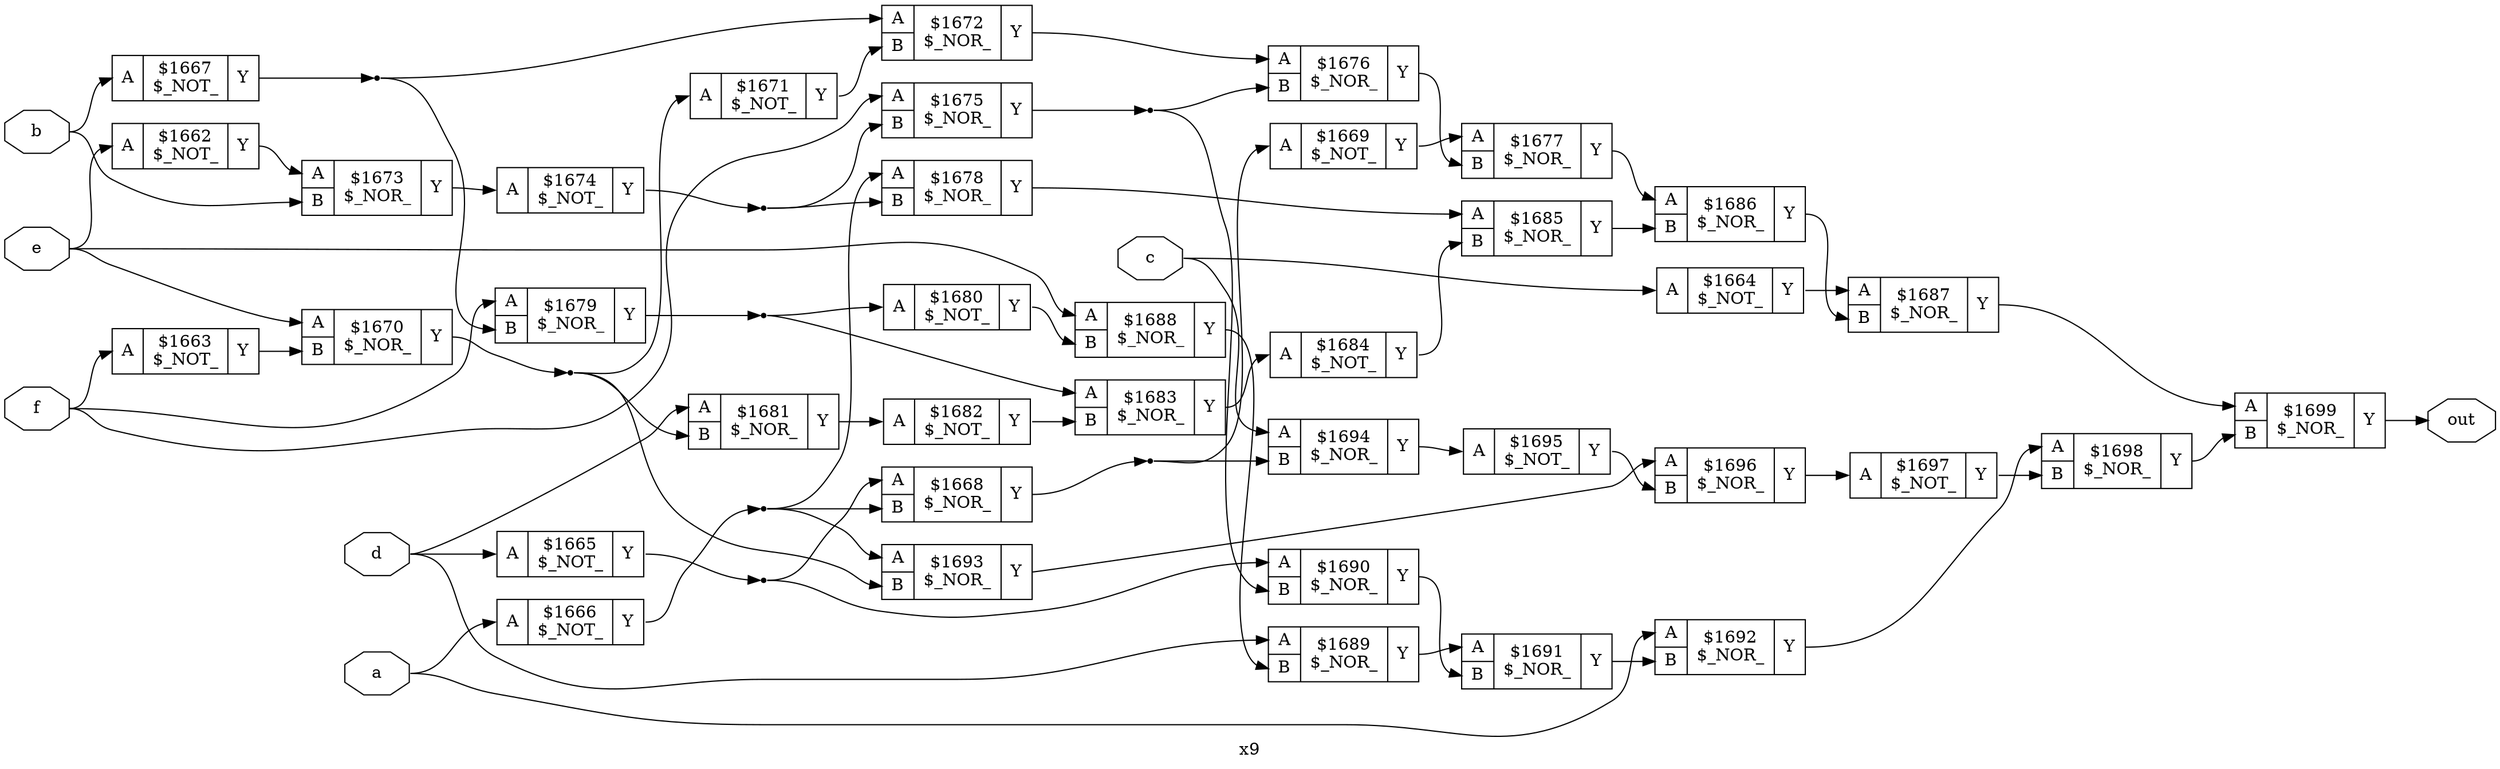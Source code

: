 digraph "x9" {
label="x9";
rankdir="LR";
remincross=true;
n38 [ shape=octagon, label="a", color="black", fontcolor="black" ];
n39 [ shape=octagon, label="b", color="black", fontcolor="black" ];
n40 [ shape=octagon, label="c", color="black", fontcolor="black" ];
n41 [ shape=octagon, label="d", color="black", fontcolor="black" ];
n42 [ shape=octagon, label="e", color="black", fontcolor="black" ];
n43 [ shape=octagon, label="f", color="black", fontcolor="black" ];
n44 [ shape=octagon, label="out", color="black", fontcolor="black" ];
c47 [ shape=record, label="{{<p45> A}|$1662\n$_NOT_|{<p46> Y}}" ];
c48 [ shape=record, label="{{<p45> A}|$1663\n$_NOT_|{<p46> Y}}" ];
c49 [ shape=record, label="{{<p45> A}|$1664\n$_NOT_|{<p46> Y}}" ];
c50 [ shape=record, label="{{<p45> A}|$1665\n$_NOT_|{<p46> Y}}" ];
c51 [ shape=record, label="{{<p45> A}|$1666\n$_NOT_|{<p46> Y}}" ];
c52 [ shape=record, label="{{<p45> A}|$1667\n$_NOT_|{<p46> Y}}" ];
c54 [ shape=record, label="{{<p45> A|<p53> B}|$1668\n$_NOR_|{<p46> Y}}" ];
c55 [ shape=record, label="{{<p45> A}|$1669\n$_NOT_|{<p46> Y}}" ];
c56 [ shape=record, label="{{<p45> A|<p53> B}|$1670\n$_NOR_|{<p46> Y}}" ];
c57 [ shape=record, label="{{<p45> A}|$1671\n$_NOT_|{<p46> Y}}" ];
c58 [ shape=record, label="{{<p45> A|<p53> B}|$1672\n$_NOR_|{<p46> Y}}" ];
c59 [ shape=record, label="{{<p45> A|<p53> B}|$1673\n$_NOR_|{<p46> Y}}" ];
c60 [ shape=record, label="{{<p45> A}|$1674\n$_NOT_|{<p46> Y}}" ];
c61 [ shape=record, label="{{<p45> A|<p53> B}|$1675\n$_NOR_|{<p46> Y}}" ];
c62 [ shape=record, label="{{<p45> A|<p53> B}|$1676\n$_NOR_|{<p46> Y}}" ];
c63 [ shape=record, label="{{<p45> A|<p53> B}|$1677\n$_NOR_|{<p46> Y}}" ];
c64 [ shape=record, label="{{<p45> A|<p53> B}|$1678\n$_NOR_|{<p46> Y}}" ];
c65 [ shape=record, label="{{<p45> A|<p53> B}|$1679\n$_NOR_|{<p46> Y}}" ];
c66 [ shape=record, label="{{<p45> A}|$1680\n$_NOT_|{<p46> Y}}" ];
c67 [ shape=record, label="{{<p45> A|<p53> B}|$1681\n$_NOR_|{<p46> Y}}" ];
c68 [ shape=record, label="{{<p45> A}|$1682\n$_NOT_|{<p46> Y}}" ];
c69 [ shape=record, label="{{<p45> A|<p53> B}|$1683\n$_NOR_|{<p46> Y}}" ];
c70 [ shape=record, label="{{<p45> A}|$1684\n$_NOT_|{<p46> Y}}" ];
c71 [ shape=record, label="{{<p45> A|<p53> B}|$1685\n$_NOR_|{<p46> Y}}" ];
c72 [ shape=record, label="{{<p45> A|<p53> B}|$1686\n$_NOR_|{<p46> Y}}" ];
c73 [ shape=record, label="{{<p45> A|<p53> B}|$1687\n$_NOR_|{<p46> Y}}" ];
c74 [ shape=record, label="{{<p45> A|<p53> B}|$1688\n$_NOR_|{<p46> Y}}" ];
c75 [ shape=record, label="{{<p45> A|<p53> B}|$1689\n$_NOR_|{<p46> Y}}" ];
c76 [ shape=record, label="{{<p45> A|<p53> B}|$1690\n$_NOR_|{<p46> Y}}" ];
c77 [ shape=record, label="{{<p45> A|<p53> B}|$1691\n$_NOR_|{<p46> Y}}" ];
c78 [ shape=record, label="{{<p45> A|<p53> B}|$1692\n$_NOR_|{<p46> Y}}" ];
c79 [ shape=record, label="{{<p45> A|<p53> B}|$1693\n$_NOR_|{<p46> Y}}" ];
c80 [ shape=record, label="{{<p45> A|<p53> B}|$1694\n$_NOR_|{<p46> Y}}" ];
c81 [ shape=record, label="{{<p45> A}|$1695\n$_NOT_|{<p46> Y}}" ];
c82 [ shape=record, label="{{<p45> A|<p53> B}|$1696\n$_NOR_|{<p46> Y}}" ];
c83 [ shape=record, label="{{<p45> A}|$1697\n$_NOT_|{<p46> Y}}" ];
c84 [ shape=record, label="{{<p45> A|<p53> B}|$1698\n$_NOR_|{<p46> Y}}" ];
c85 [ shape=record, label="{{<p45> A|<p53> B}|$1699\n$_NOR_|{<p46> Y}}" ];
c49:p46:e -> c73:p45:w [color="black", label=""];
c59:p46:e -> c60:p45:w [color="black", label=""];
n11 [ shape=point ];
c60:p46:e -> n11:w [color="black", label=""];
n11:e -> c61:p53:w [color="black", label=""];
n11:e -> c64:p53:w [color="black", label=""];
n12 [ shape=point ];
c61:p46:e -> n12:w [color="black", label=""];
n12:e -> c62:p53:w [color="black", label=""];
n12:e -> c76:p53:w [color="black", label=""];
c62:p46:e -> c63:p53:w [color="black", label=""];
c63:p46:e -> c72:p45:w [color="black", label=""];
c64:p46:e -> c71:p45:w [color="black", label=""];
n16 [ shape=point ];
c65:p46:e -> n16:w [color="black", label=""];
n16:e -> c66:p45:w [color="black", label=""];
n16:e -> c69:p45:w [color="black", label=""];
c66:p46:e -> c74:p53:w [color="black", label=""];
c67:p46:e -> c68:p45:w [color="black", label=""];
c68:p46:e -> c69:p53:w [color="black", label=""];
n2 [ shape=point ];
c50:p46:e -> n2:w [color="black", label=""];
n2:e -> c54:p45:w [color="black", label=""];
n2:e -> c76:p45:w [color="black", label=""];
c69:p46:e -> c70:p45:w [color="black", label=""];
c70:p46:e -> c71:p53:w [color="black", label=""];
c71:p46:e -> c72:p53:w [color="black", label=""];
c72:p46:e -> c73:p53:w [color="black", label=""];
c73:p46:e -> c85:p45:w [color="black", label=""];
c74:p46:e -> c75:p53:w [color="black", label=""];
c75:p46:e -> c77:p45:w [color="black", label=""];
c76:p46:e -> c77:p53:w [color="black", label=""];
c77:p46:e -> c78:p53:w [color="black", label=""];
c78:p46:e -> c84:p45:w [color="black", label=""];
n3 [ shape=point ];
c51:p46:e -> n3:w [color="black", label=""];
n3:e -> c54:p53:w [color="black", label=""];
n3:e -> c64:p45:w [color="black", label=""];
n3:e -> c79:p45:w [color="black", label=""];
c79:p46:e -> c82:p45:w [color="black", label=""];
c80:p46:e -> c81:p45:w [color="black", label=""];
c81:p46:e -> c82:p53:w [color="black", label=""];
c82:p46:e -> c83:p45:w [color="black", label=""];
c83:p46:e -> c84:p53:w [color="black", label=""];
c84:p46:e -> c85:p53:w [color="black", label=""];
c47:p46:e -> c59:p45:w [color="black", label=""];
c48:p46:e -> c56:p53:w [color="black", label=""];
n38:e -> c51:p45:w [color="black", label=""];
n38:e -> c78:p45:w [color="black", label=""];
n39:e -> c52:p45:w [color="black", label=""];
n39:e -> c59:p53:w [color="black", label=""];
n4 [ shape=point ];
c52:p46:e -> n4:w [color="black", label=""];
n4:e -> c58:p45:w [color="black", label=""];
n4:e -> c65:p53:w [color="black", label=""];
n40:e -> c49:p45:w [color="black", label=""];
n40:e -> c80:p45:w [color="black", label=""];
n41:e -> c50:p45:w [color="black", label=""];
n41:e -> c67:p45:w [color="black", label=""];
n41:e -> c75:p45:w [color="black", label=""];
n42:e -> c47:p45:w [color="black", label=""];
n42:e -> c56:p45:w [color="black", label=""];
n42:e -> c74:p45:w [color="black", label=""];
n43:e -> c48:p45:w [color="black", label=""];
n43:e -> c61:p45:w [color="black", label=""];
n43:e -> c65:p45:w [color="black", label=""];
c85:p46:e -> n44:w [color="black", label=""];
n5 [ shape=point ];
c54:p46:e -> n5:w [color="black", label=""];
n5:e -> c55:p45:w [color="black", label=""];
n5:e -> c80:p53:w [color="black", label=""];
c55:p46:e -> c63:p45:w [color="black", label=""];
n7 [ shape=point ];
c56:p46:e -> n7:w [color="black", label=""];
n7:e -> c57:p45:w [color="black", label=""];
n7:e -> c67:p53:w [color="black", label=""];
n7:e -> c79:p53:w [color="black", label=""];
c57:p46:e -> c58:p53:w [color="black", label=""];
c58:p46:e -> c62:p45:w [color="black", label=""];
}
